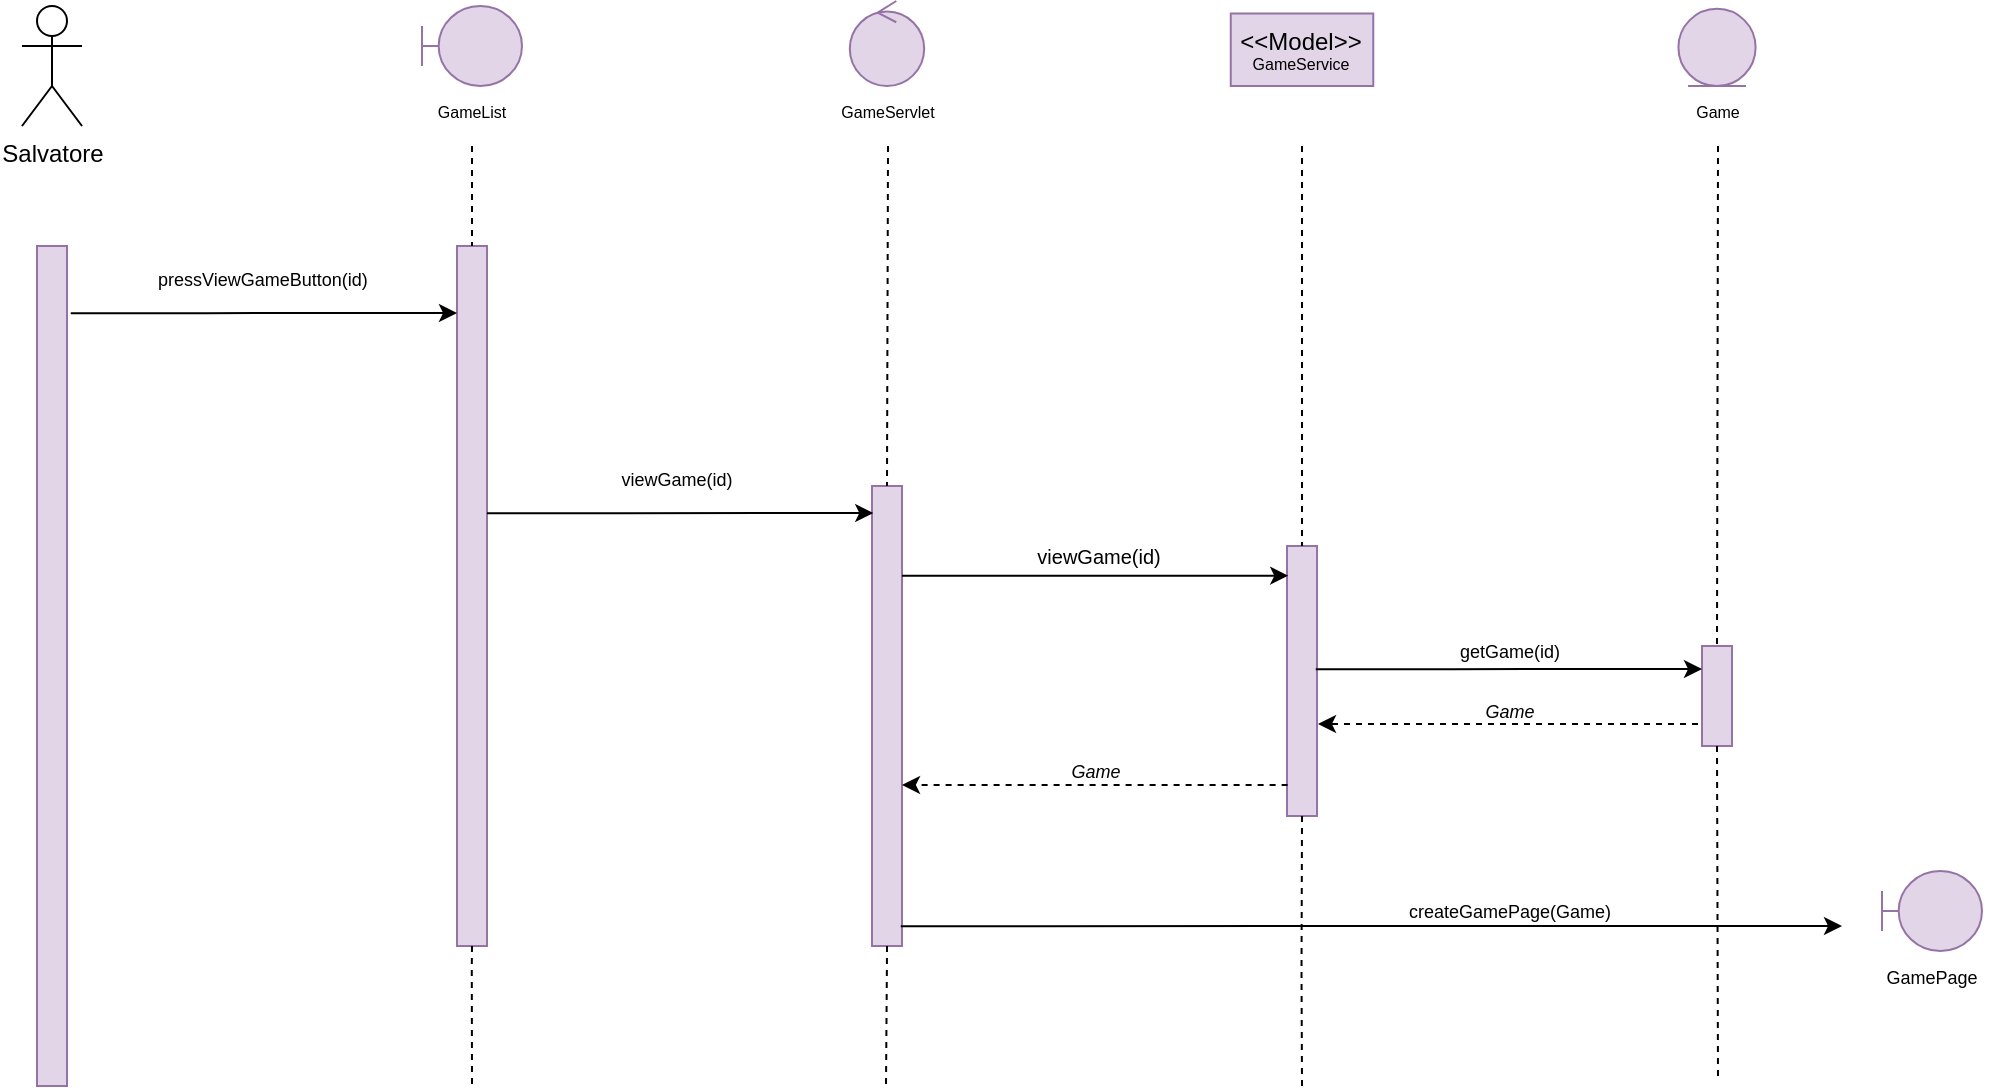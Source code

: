 <mxfile version="15.6.8" type="device"><diagram id="WpRlc5r96wPyT1yBFLWO" name="Page-1"><mxGraphModel dx="2743" dy="1433" grid="1" gridSize="10" guides="1" tooltips="1" connect="1" arrows="1" fold="1" page="1" pageScale="1" pageWidth="827" pageHeight="1169" math="0" shadow="0"><root><mxCell id="0"/><mxCell id="1" parent="0"/><mxCell id="WPhjHyZeCxfKg7nktDVD-636" value="Salvatore" style="shape=umlActor;verticalLabelPosition=bottom;verticalAlign=top;html=1;outlineConnect=0;" vertex="1" parent="1"><mxGeometry x="590" y="790" width="30" height="60" as="geometry"/></mxCell><mxCell id="WPhjHyZeCxfKg7nktDVD-637" value="" style="rounded=0;whiteSpace=wrap;html=1;fillColor=#e1d5e7;strokeColor=#9673a6;" vertex="1" parent="1"><mxGeometry x="597.5" y="910" width="15" height="420" as="geometry"/></mxCell><mxCell id="WPhjHyZeCxfKg7nktDVD-638" value="" style="rounded=0;whiteSpace=wrap;html=1;fillColor=#e1d5e7;strokeColor=#9673a6;" vertex="1" parent="1"><mxGeometry x="807.5" y="910" width="15" height="350" as="geometry"/></mxCell><mxCell id="WPhjHyZeCxfKg7nktDVD-639" value="" style="endArrow=none;dashed=1;html=1;rounded=0;fontSize=8;entryX=0.5;entryY=0;entryDx=0;entryDy=0;exitX=0.5;exitY=1;exitDx=0;exitDy=0;" edge="1" parent="1" target="WPhjHyZeCxfKg7nktDVD-638"><mxGeometry width="50" height="50" relative="1" as="geometry"><mxPoint x="815" y="860" as="sourcePoint"/><mxPoint x="837.5" y="920" as="targetPoint"/></mxGeometry></mxCell><mxCell id="WPhjHyZeCxfKg7nktDVD-641" value="&lt;div&gt;GameList&lt;/div&gt;" style="text;html=1;strokeColor=none;fillColor=none;align=center;verticalAlign=middle;whiteSpace=wrap;rounded=0;fontSize=8;" vertex="1" parent="1"><mxGeometry x="800" y="835" width="30" height="15" as="geometry"/></mxCell><mxCell id="WPhjHyZeCxfKg7nktDVD-643" value="GameServlet" style="text;html=1;strokeColor=none;fillColor=none;align=center;verticalAlign=middle;whiteSpace=wrap;rounded=0;fontSize=8;" vertex="1" parent="1"><mxGeometry x="1007.5" y="835" width="30" height="15" as="geometry"/></mxCell><mxCell id="WPhjHyZeCxfKg7nktDVD-644" value="" style="rounded=0;whiteSpace=wrap;html=1;fillColor=#e1d5e7;strokeColor=#9673a6;" vertex="1" parent="1"><mxGeometry x="1015" y="1030" width="15" height="230" as="geometry"/></mxCell><mxCell id="WPhjHyZeCxfKg7nktDVD-645" value="" style="endArrow=none;dashed=1;html=1;rounded=0;fontSize=8;entryX=0.5;entryY=0;entryDx=0;entryDy=0;" edge="1" parent="1" target="WPhjHyZeCxfKg7nktDVD-644"><mxGeometry width="50" height="50" relative="1" as="geometry"><mxPoint x="1023" y="860" as="sourcePoint"/><mxPoint x="1067.5" y="933.5" as="targetPoint"/></mxGeometry></mxCell><mxCell id="WPhjHyZeCxfKg7nktDVD-647" value="" style="rounded=0;whiteSpace=wrap;html=1;fillColor=#e1d5e7;strokeColor=#9673a6;" vertex="1" parent="1"><mxGeometry x="1222.5" y="1060" width="15" height="135" as="geometry"/></mxCell><mxCell id="WPhjHyZeCxfKg7nktDVD-648" value="" style="endArrow=none;dashed=1;html=1;rounded=0;fontSize=8;entryX=0.5;entryY=0;entryDx=0;entryDy=0;" edge="1" parent="1" target="WPhjHyZeCxfKg7nktDVD-647"><mxGeometry width="50" height="50" relative="1" as="geometry"><mxPoint x="1230" y="860" as="sourcePoint"/><mxPoint x="1252.5" y="958.5" as="targetPoint"/></mxGeometry></mxCell><mxCell id="WPhjHyZeCxfKg7nktDVD-650" value="&lt;font style=&quot;font-size: 9px&quot;&gt;getGame(id)&lt;/font&gt;" style="text;html=1;strokeColor=none;fillColor=none;align=center;verticalAlign=middle;whiteSpace=wrap;rounded=0;fontSize=9;" vertex="1" parent="1"><mxGeometry x="1239.38" y="1102.5" width="190" height="20" as="geometry"/></mxCell><mxCell id="WPhjHyZeCxfKg7nktDVD-652" value="" style="rounded=0;whiteSpace=wrap;html=1;fillColor=#e1d5e7;strokeColor=#9673a6;" vertex="1" parent="1"><mxGeometry x="1430" y="1110" width="15" height="50" as="geometry"/></mxCell><mxCell id="WPhjHyZeCxfKg7nktDVD-653" value="" style="endArrow=none;dashed=1;html=1;rounded=0;fontSize=8;entryX=0.5;entryY=0;entryDx=0;entryDy=0;" edge="1" parent="1" target="WPhjHyZeCxfKg7nktDVD-652"><mxGeometry width="50" height="50" relative="1" as="geometry"><mxPoint x="1438" y="860" as="sourcePoint"/><mxPoint x="1364.66" y="1051.25" as="targetPoint"/></mxGeometry></mxCell><mxCell id="WPhjHyZeCxfKg7nktDVD-654" value="&lt;i&gt;Game&lt;/i&gt;" style="text;html=1;strokeColor=none;fillColor=none;align=center;verticalAlign=middle;whiteSpace=wrap;rounded=0;fontSize=9;" vertex="1" parent="1"><mxGeometry x="1274.38" y="1140" width="120" height="5" as="geometry"/></mxCell><mxCell id="WPhjHyZeCxfKg7nktDVD-655" value="" style="endArrow=classic;html=1;rounded=0;dashed=1;fontSize=7;" edge="1" parent="1"><mxGeometry width="50" height="50" relative="1" as="geometry"><mxPoint x="1428" y="1149" as="sourcePoint"/><mxPoint x="1238" y="1149" as="targetPoint"/></mxGeometry></mxCell><mxCell id="WPhjHyZeCxfKg7nktDVD-656" value="" style="endArrow=none;dashed=1;html=1;rounded=0;fontSize=8;exitX=0.5;exitY=1;exitDx=0;exitDy=0;" edge="1" parent="1" source="WPhjHyZeCxfKg7nktDVD-652"><mxGeometry width="50" height="50" relative="1" as="geometry"><mxPoint x="1364.99" y="1266.25" as="sourcePoint"/><mxPoint x="1438" y="1327" as="targetPoint"/></mxGeometry></mxCell><mxCell id="WPhjHyZeCxfKg7nktDVD-657" value="" style="endArrow=none;dashed=1;html=1;rounded=0;fontSize=8;exitX=0.5;exitY=1;exitDx=0;exitDy=0;" edge="1" parent="1" source="WPhjHyZeCxfKg7nktDVD-647"><mxGeometry width="50" height="50" relative="1" as="geometry"><mxPoint x="1230.25" y="1243.5" as="sourcePoint"/><mxPoint x="1230" y="1330" as="targetPoint"/><Array as="points"><mxPoint x="1229.76" y="1273.5"/></Array></mxGeometry></mxCell><mxCell id="WPhjHyZeCxfKg7nktDVD-658" value="" style="endArrow=none;dashed=1;html=1;rounded=0;fontSize=8;exitX=0.5;exitY=1;exitDx=0;exitDy=0;" edge="1" parent="1" source="WPhjHyZeCxfKg7nktDVD-644"><mxGeometry width="50" height="50" relative="1" as="geometry"><mxPoint x="1022.94" y="1240" as="sourcePoint"/><mxPoint x="1022" y="1330" as="targetPoint"/><Array as="points"><mxPoint x="1022.45" y="1270"/></Array></mxGeometry></mxCell><mxCell id="WPhjHyZeCxfKg7nktDVD-659" value="" style="endArrow=none;dashed=1;html=1;rounded=0;fontSize=8;exitX=0.5;exitY=1;exitDx=0;exitDy=0;" edge="1" parent="1" source="WPhjHyZeCxfKg7nktDVD-638"><mxGeometry width="50" height="50" relative="1" as="geometry"><mxPoint x="815.38" y="1240" as="sourcePoint"/><mxPoint x="815" y="1330" as="targetPoint"/><Array as="points"><mxPoint x="814.89" y="1270"/></Array></mxGeometry></mxCell><mxCell id="WPhjHyZeCxfKg7nktDVD-660" value="Game" style="text;html=1;strokeColor=none;fillColor=none;align=center;verticalAlign=middle;whiteSpace=wrap;rounded=0;fontSize=8;" vertex="1" parent="1"><mxGeometry x="1422.5" y="835" width="30" height="15" as="geometry"/></mxCell><mxCell id="WPhjHyZeCxfKg7nktDVD-661" value="" style="endArrow=classic;html=1;rounded=0;exitX=1;exitY=0;exitDx=0;exitDy=0;entryX=-0.125;entryY=0.121;entryDx=0;entryDy=0;entryPerimeter=0;" edge="1" parent="1"><mxGeometry width="50" height="50" relative="1" as="geometry"><mxPoint x="822.5" y="1043.57" as="sourcePoint"/><mxPoint x="1015.625" y="1043.5" as="targetPoint"/><Array as="points"><mxPoint x="870" y="1043.57"/><mxPoint x="890" y="1043.57"/></Array></mxGeometry></mxCell><mxCell id="WPhjHyZeCxfKg7nktDVD-662" value="&lt;div style=&quot;font-size: 9px&quot;&gt;viewGame(id)&lt;/div&gt;" style="text;html=1;strokeColor=none;fillColor=none;align=center;verticalAlign=middle;whiteSpace=wrap;rounded=0;fontSize=9;" vertex="1" parent="1"><mxGeometry x="820" y="1010" width="195" height="33.5" as="geometry"/></mxCell><mxCell id="WPhjHyZeCxfKg7nktDVD-663" value="" style="endArrow=classic;html=1;rounded=0;exitX=1;exitY=0;exitDx=0;exitDy=0;entryX=-0.125;entryY=0.121;entryDx=0;entryDy=0;entryPerimeter=0;" edge="1" parent="1"><mxGeometry width="50" height="50" relative="1" as="geometry"><mxPoint x="614.38" y="943.57" as="sourcePoint"/><mxPoint x="807.505" y="943.5" as="targetPoint"/><Array as="points"><mxPoint x="661.88" y="943.57"/><mxPoint x="681.88" y="943.57"/></Array></mxGeometry></mxCell><mxCell id="WPhjHyZeCxfKg7nktDVD-664" value="" style="endArrow=classic;html=1;rounded=0;exitX=1;exitY=0;exitDx=0;exitDy=0;entryX=-0.125;entryY=0.121;entryDx=0;entryDy=0;entryPerimeter=0;" edge="1" parent="1"><mxGeometry width="50" height="50" relative="1" as="geometry"><mxPoint x="1030" y="1074.93" as="sourcePoint"/><mxPoint x="1223.125" y="1074.86" as="targetPoint"/><Array as="points"><mxPoint x="1077.5" y="1074.93"/><mxPoint x="1097.5" y="1074.93"/></Array></mxGeometry></mxCell><mxCell id="WPhjHyZeCxfKg7nktDVD-665" value="&lt;div style=&quot;font-size: 9px&quot;&gt;pressViewGameButton(id)&lt;/div&gt;" style="text;html=1;strokeColor=none;fillColor=none;align=center;verticalAlign=middle;whiteSpace=wrap;rounded=0;fontSize=9;" vertex="1" parent="1"><mxGeometry x="612.5" y="910" width="195" height="33.5" as="geometry"/></mxCell><mxCell id="WPhjHyZeCxfKg7nktDVD-666" value="viewGame(id)" style="text;html=1;strokeColor=none;fillColor=none;align=center;verticalAlign=middle;whiteSpace=wrap;rounded=0;fontSize=10;" vertex="1" parent="1"><mxGeometry x="1032.25" y="1060" width="192.5" height="10" as="geometry"/></mxCell><mxCell id="WPhjHyZeCxfKg7nktDVD-667" value="" style="endArrow=classic;html=1;rounded=0;exitX=1;exitY=0;exitDx=0;exitDy=0;entryX=-0.125;entryY=0.121;entryDx=0;entryDy=0;entryPerimeter=0;" edge="1" parent="1"><mxGeometry width="50" height="50" relative="1" as="geometry"><mxPoint x="1236.88" y="1121.57" as="sourcePoint"/><mxPoint x="1430.005" y="1121.5" as="targetPoint"/><Array as="points"><mxPoint x="1284.38" y="1121.57"/><mxPoint x="1304.38" y="1121.57"/></Array></mxGeometry></mxCell><mxCell id="WPhjHyZeCxfKg7nktDVD-668" value="" style="endArrow=classic;html=1;rounded=0;exitX=1;exitY=0;exitDx=0;exitDy=0;" edge="1" parent="1"><mxGeometry width="50" height="50" relative="1" as="geometry"><mxPoint x="1029.38" y="1250.07" as="sourcePoint"/><mxPoint x="1500" y="1250" as="targetPoint"/><Array as="points"><mxPoint x="1076.88" y="1250.07"/><mxPoint x="1096.88" y="1250.07"/></Array></mxGeometry></mxCell><mxCell id="WPhjHyZeCxfKg7nktDVD-669" value="createGamePage(Game)" style="text;html=1;strokeColor=none;fillColor=none;align=center;verticalAlign=middle;whiteSpace=wrap;rounded=0;fontSize=9;" vertex="1" parent="1"><mxGeometry x="1264.38" y="1240" width="140" height="5" as="geometry"/></mxCell><mxCell id="WPhjHyZeCxfKg7nktDVD-670" value="&lt;i&gt;Game&lt;/i&gt;" style="text;html=1;strokeColor=none;fillColor=none;align=center;verticalAlign=middle;whiteSpace=wrap;rounded=0;fontSize=9;" vertex="1" parent="1"><mxGeometry x="1067.18" y="1170" width="120" height="5" as="geometry"/></mxCell><mxCell id="WPhjHyZeCxfKg7nktDVD-671" value="" style="endArrow=classic;html=1;rounded=0;dashed=1;fontSize=7;entryX=0.98;entryY=0.724;entryDx=0;entryDy=0;entryPerimeter=0;exitX=0;exitY=0.425;exitDx=0;exitDy=0;exitPerimeter=0;" edge="1" parent="1"><mxGeometry width="50" height="50" relative="1" as="geometry"><mxPoint x="1222.8" y="1179.5" as="sourcePoint"/><mxPoint x="1030" y="1179.46" as="targetPoint"/></mxGeometry></mxCell><mxCell id="WPhjHyZeCxfKg7nktDVD-673" value="&lt;font style=&quot;font-size: 9px&quot;&gt;GamePage&lt;/font&gt;" style="text;html=1;strokeColor=none;fillColor=none;align=center;verticalAlign=middle;whiteSpace=wrap;rounded=0;" vertex="1" parent="1"><mxGeometry x="1515" y="1260" width="60" height="30" as="geometry"/></mxCell><mxCell id="WPhjHyZeCxfKg7nktDVD-674" value="" style="shape=umlBoundary;whiteSpace=wrap;html=1;fillColor=#e1d5e7;strokeColor=#9673a6;" vertex="1" parent="1"><mxGeometry x="790" y="790" width="50" height="40" as="geometry"/></mxCell><mxCell id="WPhjHyZeCxfKg7nktDVD-675" value="" style="ellipse;shape=umlControl;whiteSpace=wrap;html=1;fillColor=#e1d5e7;strokeColor=#9673a6;" vertex="1" parent="1"><mxGeometry x="1003.9" y="787.5" width="37.19" height="42.5" as="geometry"/></mxCell><mxCell id="WPhjHyZeCxfKg7nktDVD-676" value="&lt;div&gt;&amp;lt;&amp;lt;Model&amp;gt;&amp;gt;&lt;/div&gt;&lt;div style=&quot;font-size: 8px&quot;&gt;GameService&lt;/div&gt;" style="rounded=0;whiteSpace=wrap;html=1;fillColor=#e1d5e7;strokeColor=#9673a6;" vertex="1" parent="1"><mxGeometry x="1194.38" y="793.75" width="71.25" height="36.25" as="geometry"/></mxCell><mxCell id="WPhjHyZeCxfKg7nktDVD-677" value="" style="ellipse;shape=umlEntity;whiteSpace=wrap;html=1;fontSize=8;fillColor=#e1d5e7;strokeColor=#9673a6;" vertex="1" parent="1"><mxGeometry x="1418.21" y="791.41" width="38.59" height="38.59" as="geometry"/></mxCell><mxCell id="WPhjHyZeCxfKg7nktDVD-678" value="" style="shape=umlBoundary;whiteSpace=wrap;html=1;fillColor=#e1d5e7;strokeColor=#9673a6;" vertex="1" parent="1"><mxGeometry x="1520" y="1222.5" width="50" height="40" as="geometry"/></mxCell></root></mxGraphModel></diagram></mxfile>